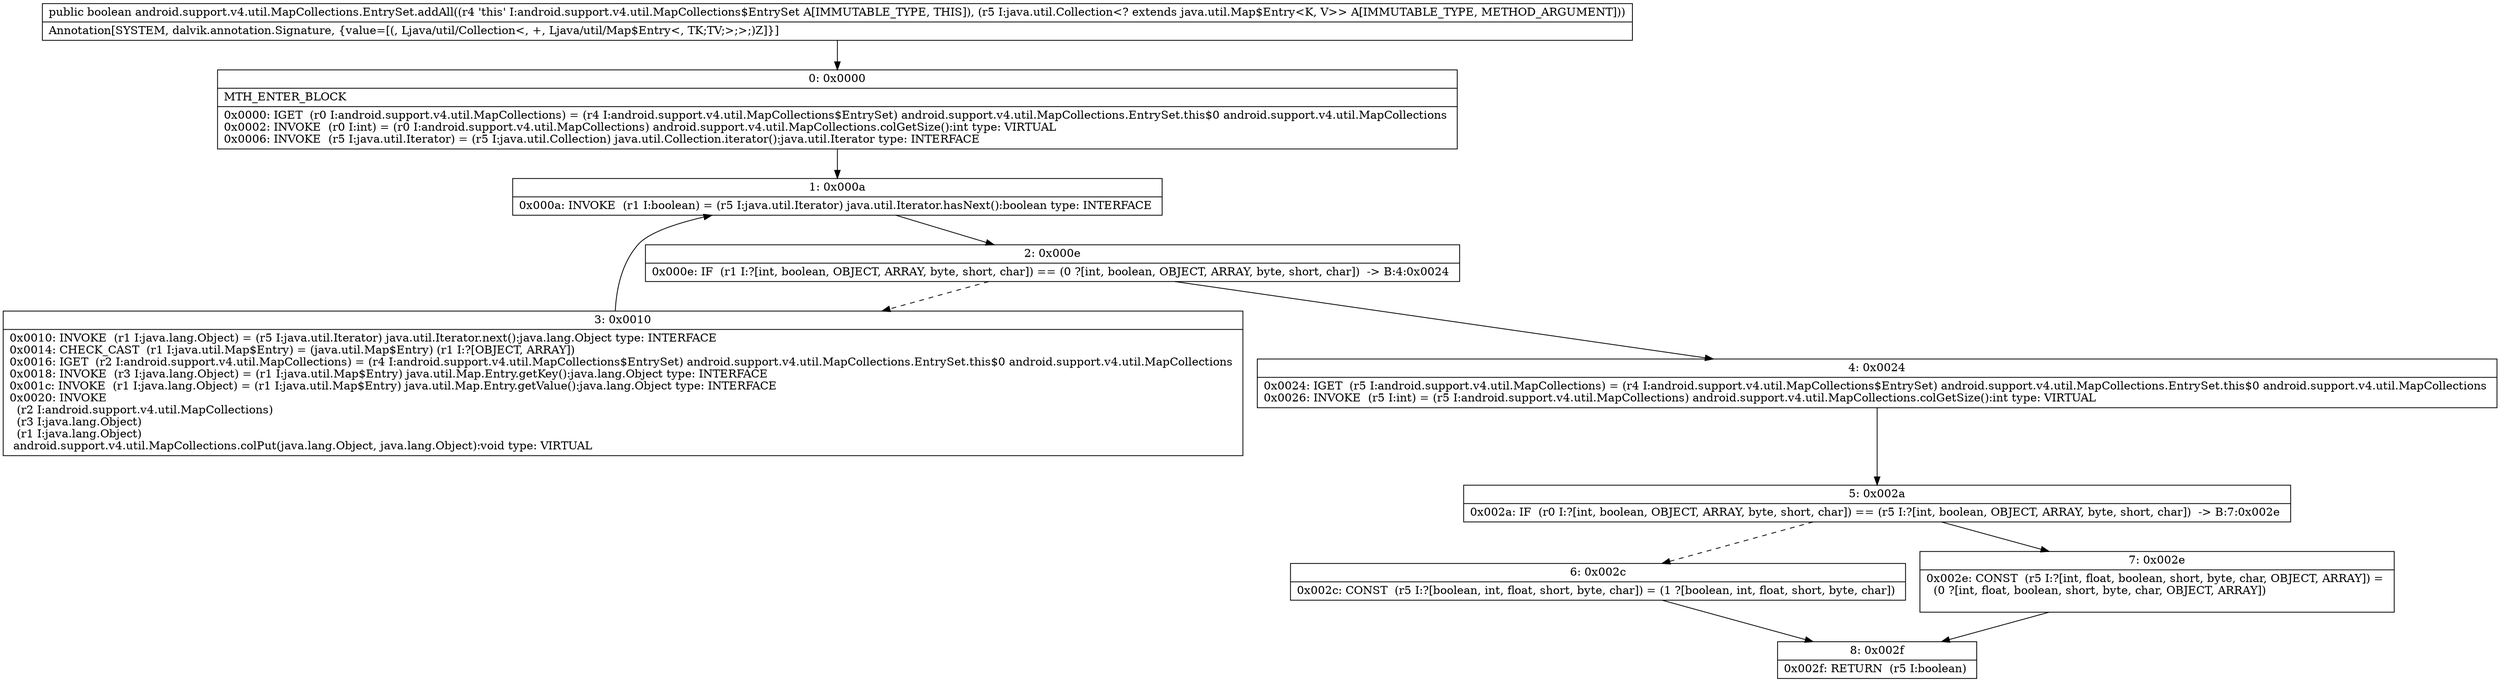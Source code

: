 digraph "CFG forandroid.support.v4.util.MapCollections.EntrySet.addAll(Ljava\/util\/Collection;)Z" {
Node_0 [shape=record,label="{0\:\ 0x0000|MTH_ENTER_BLOCK\l|0x0000: IGET  (r0 I:android.support.v4.util.MapCollections) = (r4 I:android.support.v4.util.MapCollections$EntrySet) android.support.v4.util.MapCollections.EntrySet.this$0 android.support.v4.util.MapCollections \l0x0002: INVOKE  (r0 I:int) = (r0 I:android.support.v4.util.MapCollections) android.support.v4.util.MapCollections.colGetSize():int type: VIRTUAL \l0x0006: INVOKE  (r5 I:java.util.Iterator) = (r5 I:java.util.Collection) java.util.Collection.iterator():java.util.Iterator type: INTERFACE \l}"];
Node_1 [shape=record,label="{1\:\ 0x000a|0x000a: INVOKE  (r1 I:boolean) = (r5 I:java.util.Iterator) java.util.Iterator.hasNext():boolean type: INTERFACE \l}"];
Node_2 [shape=record,label="{2\:\ 0x000e|0x000e: IF  (r1 I:?[int, boolean, OBJECT, ARRAY, byte, short, char]) == (0 ?[int, boolean, OBJECT, ARRAY, byte, short, char])  \-\> B:4:0x0024 \l}"];
Node_3 [shape=record,label="{3\:\ 0x0010|0x0010: INVOKE  (r1 I:java.lang.Object) = (r5 I:java.util.Iterator) java.util.Iterator.next():java.lang.Object type: INTERFACE \l0x0014: CHECK_CAST  (r1 I:java.util.Map$Entry) = (java.util.Map$Entry) (r1 I:?[OBJECT, ARRAY]) \l0x0016: IGET  (r2 I:android.support.v4.util.MapCollections) = (r4 I:android.support.v4.util.MapCollections$EntrySet) android.support.v4.util.MapCollections.EntrySet.this$0 android.support.v4.util.MapCollections \l0x0018: INVOKE  (r3 I:java.lang.Object) = (r1 I:java.util.Map$Entry) java.util.Map.Entry.getKey():java.lang.Object type: INTERFACE \l0x001c: INVOKE  (r1 I:java.lang.Object) = (r1 I:java.util.Map$Entry) java.util.Map.Entry.getValue():java.lang.Object type: INTERFACE \l0x0020: INVOKE  \l  (r2 I:android.support.v4.util.MapCollections)\l  (r3 I:java.lang.Object)\l  (r1 I:java.lang.Object)\l android.support.v4.util.MapCollections.colPut(java.lang.Object, java.lang.Object):void type: VIRTUAL \l}"];
Node_4 [shape=record,label="{4\:\ 0x0024|0x0024: IGET  (r5 I:android.support.v4.util.MapCollections) = (r4 I:android.support.v4.util.MapCollections$EntrySet) android.support.v4.util.MapCollections.EntrySet.this$0 android.support.v4.util.MapCollections \l0x0026: INVOKE  (r5 I:int) = (r5 I:android.support.v4.util.MapCollections) android.support.v4.util.MapCollections.colGetSize():int type: VIRTUAL \l}"];
Node_5 [shape=record,label="{5\:\ 0x002a|0x002a: IF  (r0 I:?[int, boolean, OBJECT, ARRAY, byte, short, char]) == (r5 I:?[int, boolean, OBJECT, ARRAY, byte, short, char])  \-\> B:7:0x002e \l}"];
Node_6 [shape=record,label="{6\:\ 0x002c|0x002c: CONST  (r5 I:?[boolean, int, float, short, byte, char]) = (1 ?[boolean, int, float, short, byte, char]) \l}"];
Node_7 [shape=record,label="{7\:\ 0x002e|0x002e: CONST  (r5 I:?[int, float, boolean, short, byte, char, OBJECT, ARRAY]) = \l  (0 ?[int, float, boolean, short, byte, char, OBJECT, ARRAY])\l \l}"];
Node_8 [shape=record,label="{8\:\ 0x002f|0x002f: RETURN  (r5 I:boolean) \l}"];
MethodNode[shape=record,label="{public boolean android.support.v4.util.MapCollections.EntrySet.addAll((r4 'this' I:android.support.v4.util.MapCollections$EntrySet A[IMMUTABLE_TYPE, THIS]), (r5 I:java.util.Collection\<? extends java.util.Map$Entry\<K, V\>\> A[IMMUTABLE_TYPE, METHOD_ARGUMENT]))  | Annotation[SYSTEM, dalvik.annotation.Signature, \{value=[(, Ljava\/util\/Collection\<, +, Ljava\/util\/Map$Entry\<, TK;TV;\>;\>;)Z]\}]\l}"];
MethodNode -> Node_0;
Node_0 -> Node_1;
Node_1 -> Node_2;
Node_2 -> Node_3[style=dashed];
Node_2 -> Node_4;
Node_3 -> Node_1;
Node_4 -> Node_5;
Node_5 -> Node_6[style=dashed];
Node_5 -> Node_7;
Node_6 -> Node_8;
Node_7 -> Node_8;
}

